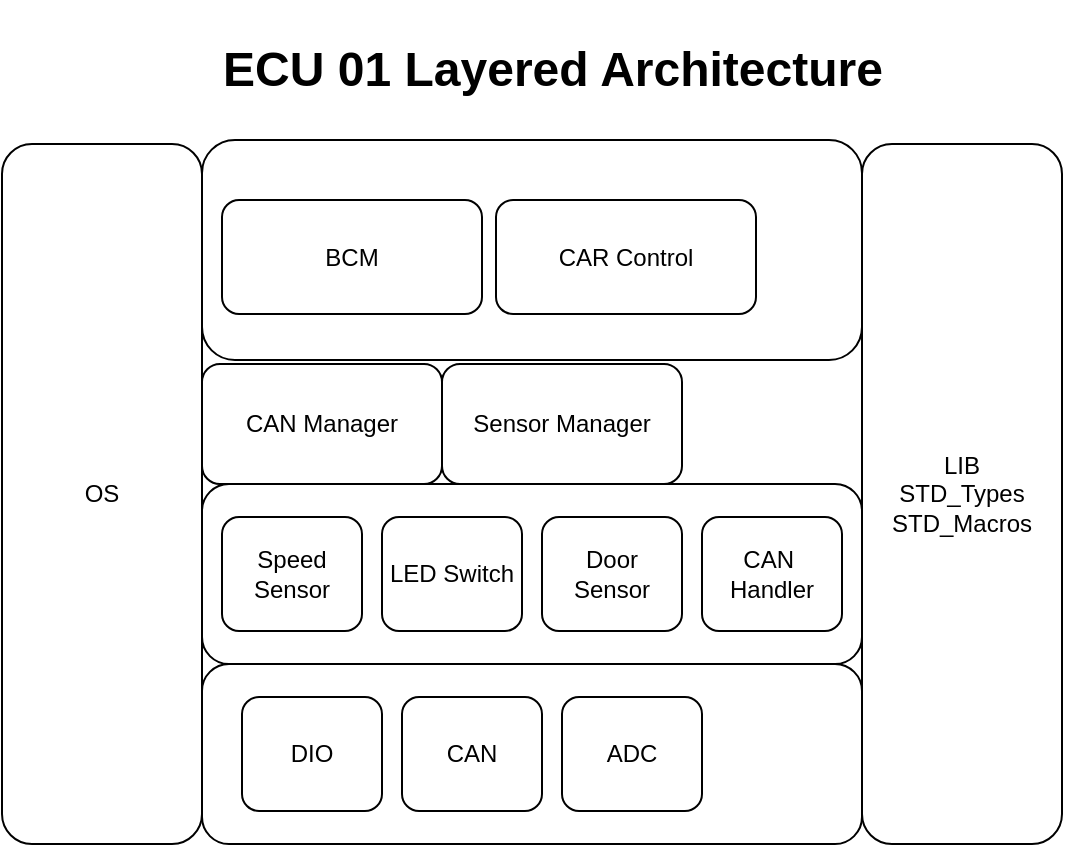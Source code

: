 <mxfile version="20.3.0" type="device"><diagram id="DYB2YPXjzRrgQ1MxS6ww" name="Page-1"><mxGraphModel dx="868" dy="553" grid="1" gridSize="10" guides="1" tooltips="1" connect="1" arrows="1" fold="1" page="1" pageScale="1" pageWidth="850" pageHeight="1100" math="0" shadow="0"><root><mxCell id="0"/><mxCell id="1" parent="0"/><mxCell id="_McTioFNZwLfmJzs1pRS-1" value="" style="rounded=1;whiteSpace=wrap;html=1;" vertex="1" parent="1"><mxGeometry x="230" y="138" width="330" height="110" as="geometry"/></mxCell><mxCell id="_McTioFNZwLfmJzs1pRS-2" value="CAN Manager" style="rounded=1;whiteSpace=wrap;html=1;" vertex="1" parent="1"><mxGeometry x="230" y="250" width="120" height="60" as="geometry"/></mxCell><mxCell id="_McTioFNZwLfmJzs1pRS-3" value="Sensor Manager" style="rounded=1;whiteSpace=wrap;html=1;" vertex="1" parent="1"><mxGeometry x="350" y="250" width="120" height="60" as="geometry"/></mxCell><mxCell id="_McTioFNZwLfmJzs1pRS-4" value="" style="rounded=1;whiteSpace=wrap;html=1;" vertex="1" parent="1"><mxGeometry x="230" y="310" width="330" height="90" as="geometry"/></mxCell><mxCell id="_McTioFNZwLfmJzs1pRS-5" value="" style="rounded=1;whiteSpace=wrap;html=1;" vertex="1" parent="1"><mxGeometry x="230" y="400" width="330" height="90" as="geometry"/></mxCell><mxCell id="_McTioFNZwLfmJzs1pRS-6" value="OS" style="rounded=1;whiteSpace=wrap;html=1;" vertex="1" parent="1"><mxGeometry x="130" y="140" width="100" height="350" as="geometry"/></mxCell><mxCell id="_McTioFNZwLfmJzs1pRS-7" value="LIB&lt;br&gt;STD_Types&lt;br&gt;STD_Macros" style="rounded=1;whiteSpace=wrap;html=1;" vertex="1" parent="1"><mxGeometry x="560" y="140" width="100" height="350" as="geometry"/></mxCell><mxCell id="_McTioFNZwLfmJzs1pRS-9" value="CAR Control" style="rounded=1;whiteSpace=wrap;html=1;" vertex="1" parent="1"><mxGeometry x="377" y="168" width="130" height="57" as="geometry"/></mxCell><mxCell id="_McTioFNZwLfmJzs1pRS-10" value="BCM" style="rounded=1;whiteSpace=wrap;html=1;" vertex="1" parent="1"><mxGeometry x="240" y="168" width="130" height="57" as="geometry"/></mxCell><mxCell id="_McTioFNZwLfmJzs1pRS-11" value="Speed&lt;br&gt;Sensor" style="rounded=1;whiteSpace=wrap;html=1;" vertex="1" parent="1"><mxGeometry x="240" y="326.5" width="70" height="57" as="geometry"/></mxCell><mxCell id="_McTioFNZwLfmJzs1pRS-12" value="LED Switch" style="rounded=1;whiteSpace=wrap;html=1;" vertex="1" parent="1"><mxGeometry x="320" y="326.5" width="70" height="57" as="geometry"/></mxCell><mxCell id="_McTioFNZwLfmJzs1pRS-13" value="Door&lt;br&gt;Sensor" style="rounded=1;whiteSpace=wrap;html=1;" vertex="1" parent="1"><mxGeometry x="400" y="326.5" width="70" height="57" as="geometry"/></mxCell><mxCell id="_McTioFNZwLfmJzs1pRS-14" value="CAN&amp;nbsp;&lt;br&gt;Handler" style="rounded=1;whiteSpace=wrap;html=1;" vertex="1" parent="1"><mxGeometry x="480" y="326.5" width="70" height="57" as="geometry"/></mxCell><mxCell id="_McTioFNZwLfmJzs1pRS-15" value="DIO" style="rounded=1;whiteSpace=wrap;html=1;" vertex="1" parent="1"><mxGeometry x="250" y="416.5" width="70" height="57" as="geometry"/></mxCell><mxCell id="_McTioFNZwLfmJzs1pRS-16" value="CAN" style="rounded=1;whiteSpace=wrap;html=1;" vertex="1" parent="1"><mxGeometry x="330" y="416.5" width="70" height="57" as="geometry"/></mxCell><mxCell id="_McTioFNZwLfmJzs1pRS-17" value="ADC" style="rounded=1;whiteSpace=wrap;html=1;" vertex="1" parent="1"><mxGeometry x="410" y="416.5" width="70" height="57" as="geometry"/></mxCell><mxCell id="_McTioFNZwLfmJzs1pRS-18" value="&lt;h1&gt;ECU 01 Layered Architecture&lt;/h1&gt;" style="text;html=1;align=center;verticalAlign=middle;resizable=0;points=[];autosize=1;strokeColor=none;fillColor=none;" vertex="1" parent="1"><mxGeometry x="230" y="68" width="350" height="70" as="geometry"/></mxCell></root></mxGraphModel></diagram></mxfile>